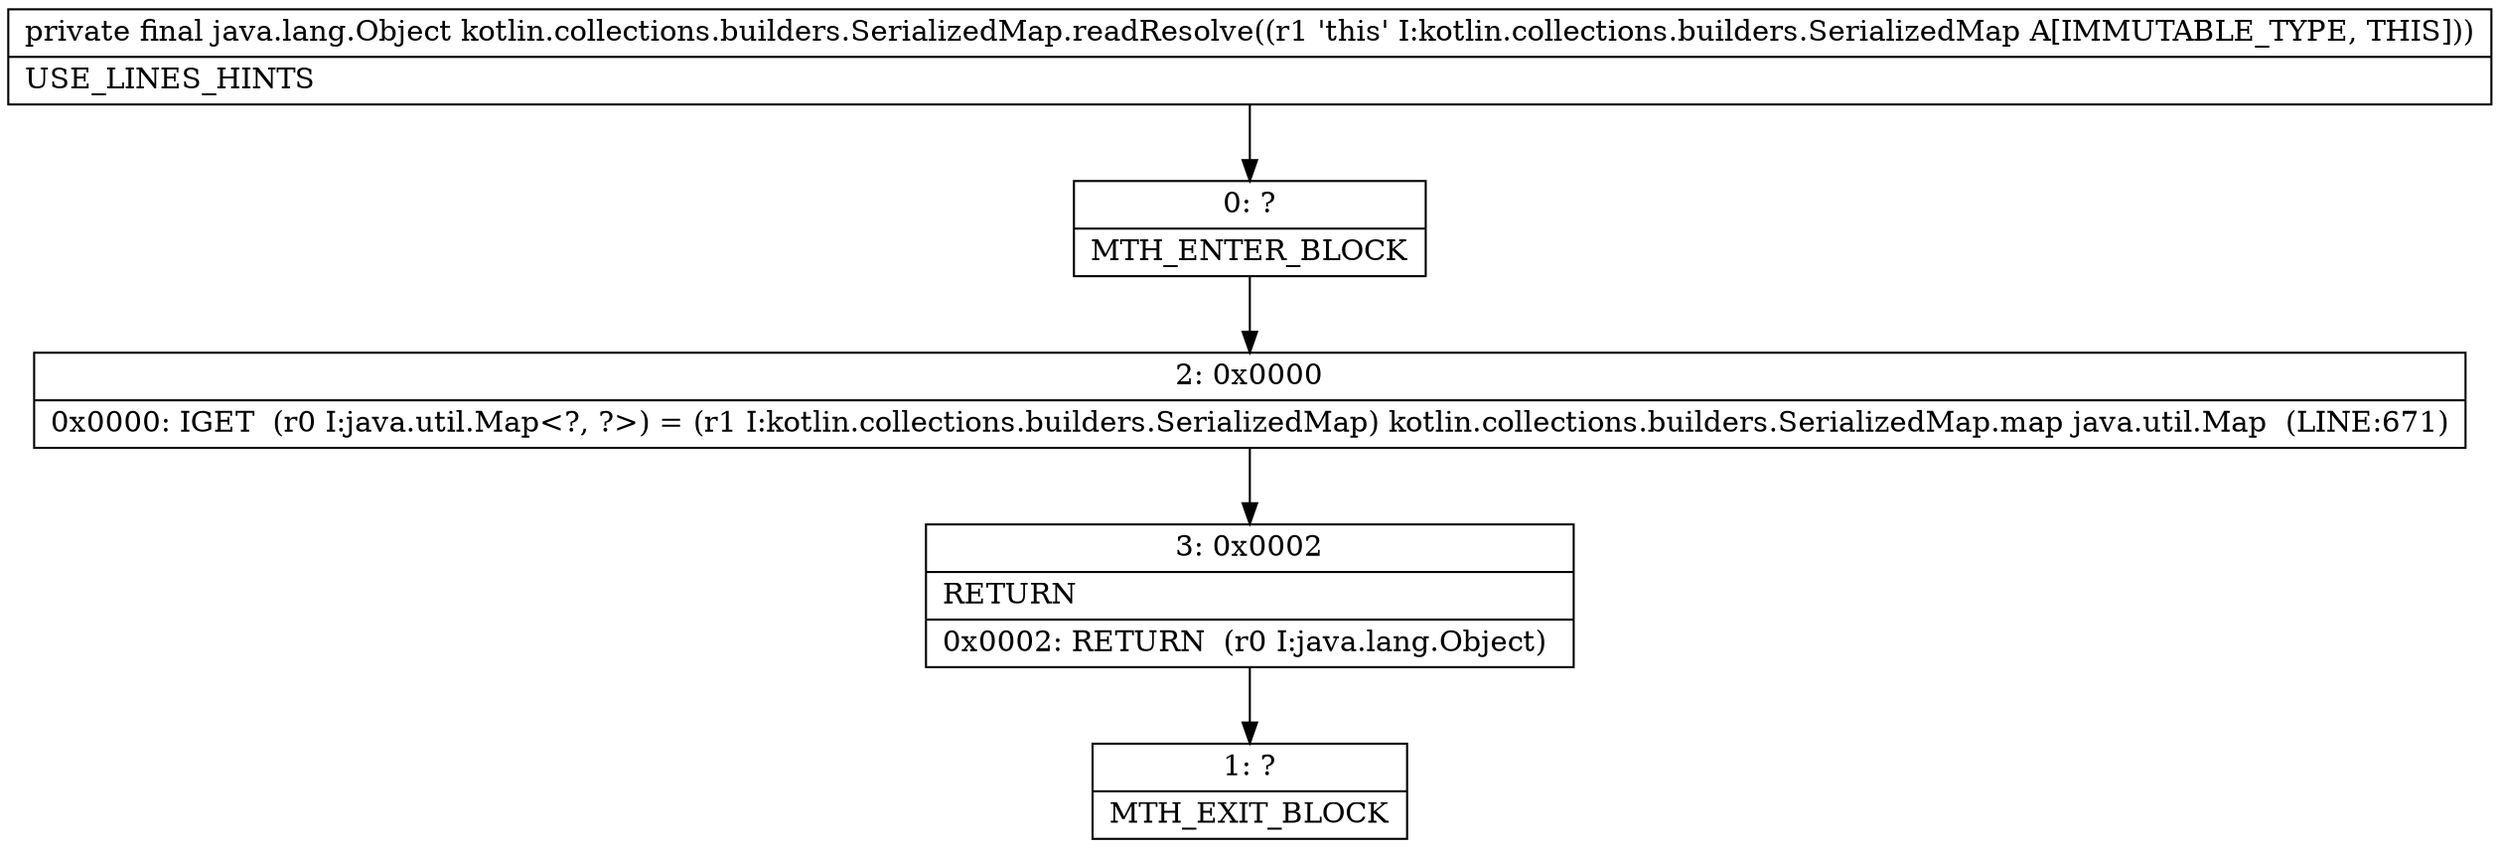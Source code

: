 digraph "CFG forkotlin.collections.builders.SerializedMap.readResolve()Ljava\/lang\/Object;" {
Node_0 [shape=record,label="{0\:\ ?|MTH_ENTER_BLOCK\l}"];
Node_2 [shape=record,label="{2\:\ 0x0000|0x0000: IGET  (r0 I:java.util.Map\<?, ?\>) = (r1 I:kotlin.collections.builders.SerializedMap) kotlin.collections.builders.SerializedMap.map java.util.Map  (LINE:671)\l}"];
Node_3 [shape=record,label="{3\:\ 0x0002|RETURN\l|0x0002: RETURN  (r0 I:java.lang.Object) \l}"];
Node_1 [shape=record,label="{1\:\ ?|MTH_EXIT_BLOCK\l}"];
MethodNode[shape=record,label="{private final java.lang.Object kotlin.collections.builders.SerializedMap.readResolve((r1 'this' I:kotlin.collections.builders.SerializedMap A[IMMUTABLE_TYPE, THIS]))  | USE_LINES_HINTS\l}"];
MethodNode -> Node_0;Node_0 -> Node_2;
Node_2 -> Node_3;
Node_3 -> Node_1;
}

